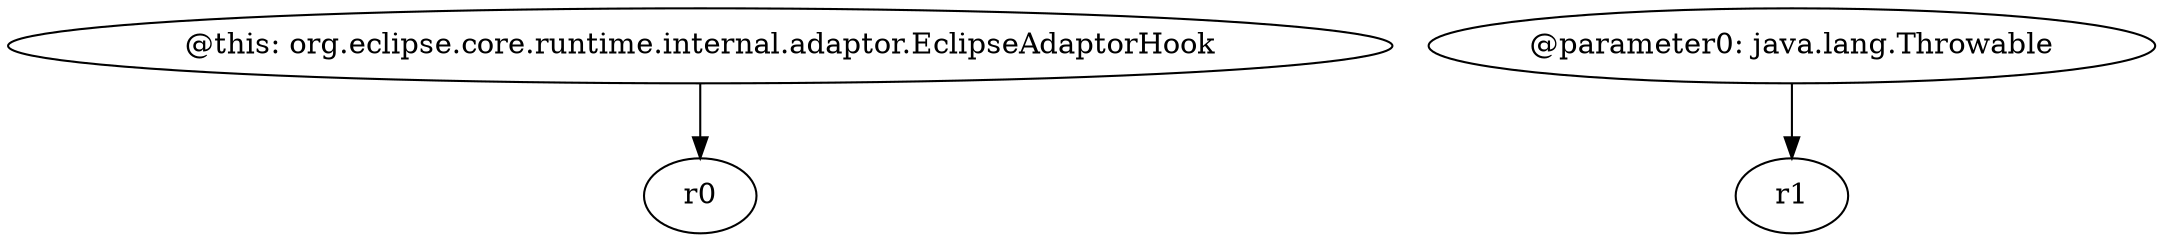 digraph g {
0[label="@this: org.eclipse.core.runtime.internal.adaptor.EclipseAdaptorHook"]
1[label="r0"]
0->1[label=""]
2[label="@parameter0: java.lang.Throwable"]
3[label="r1"]
2->3[label=""]
}